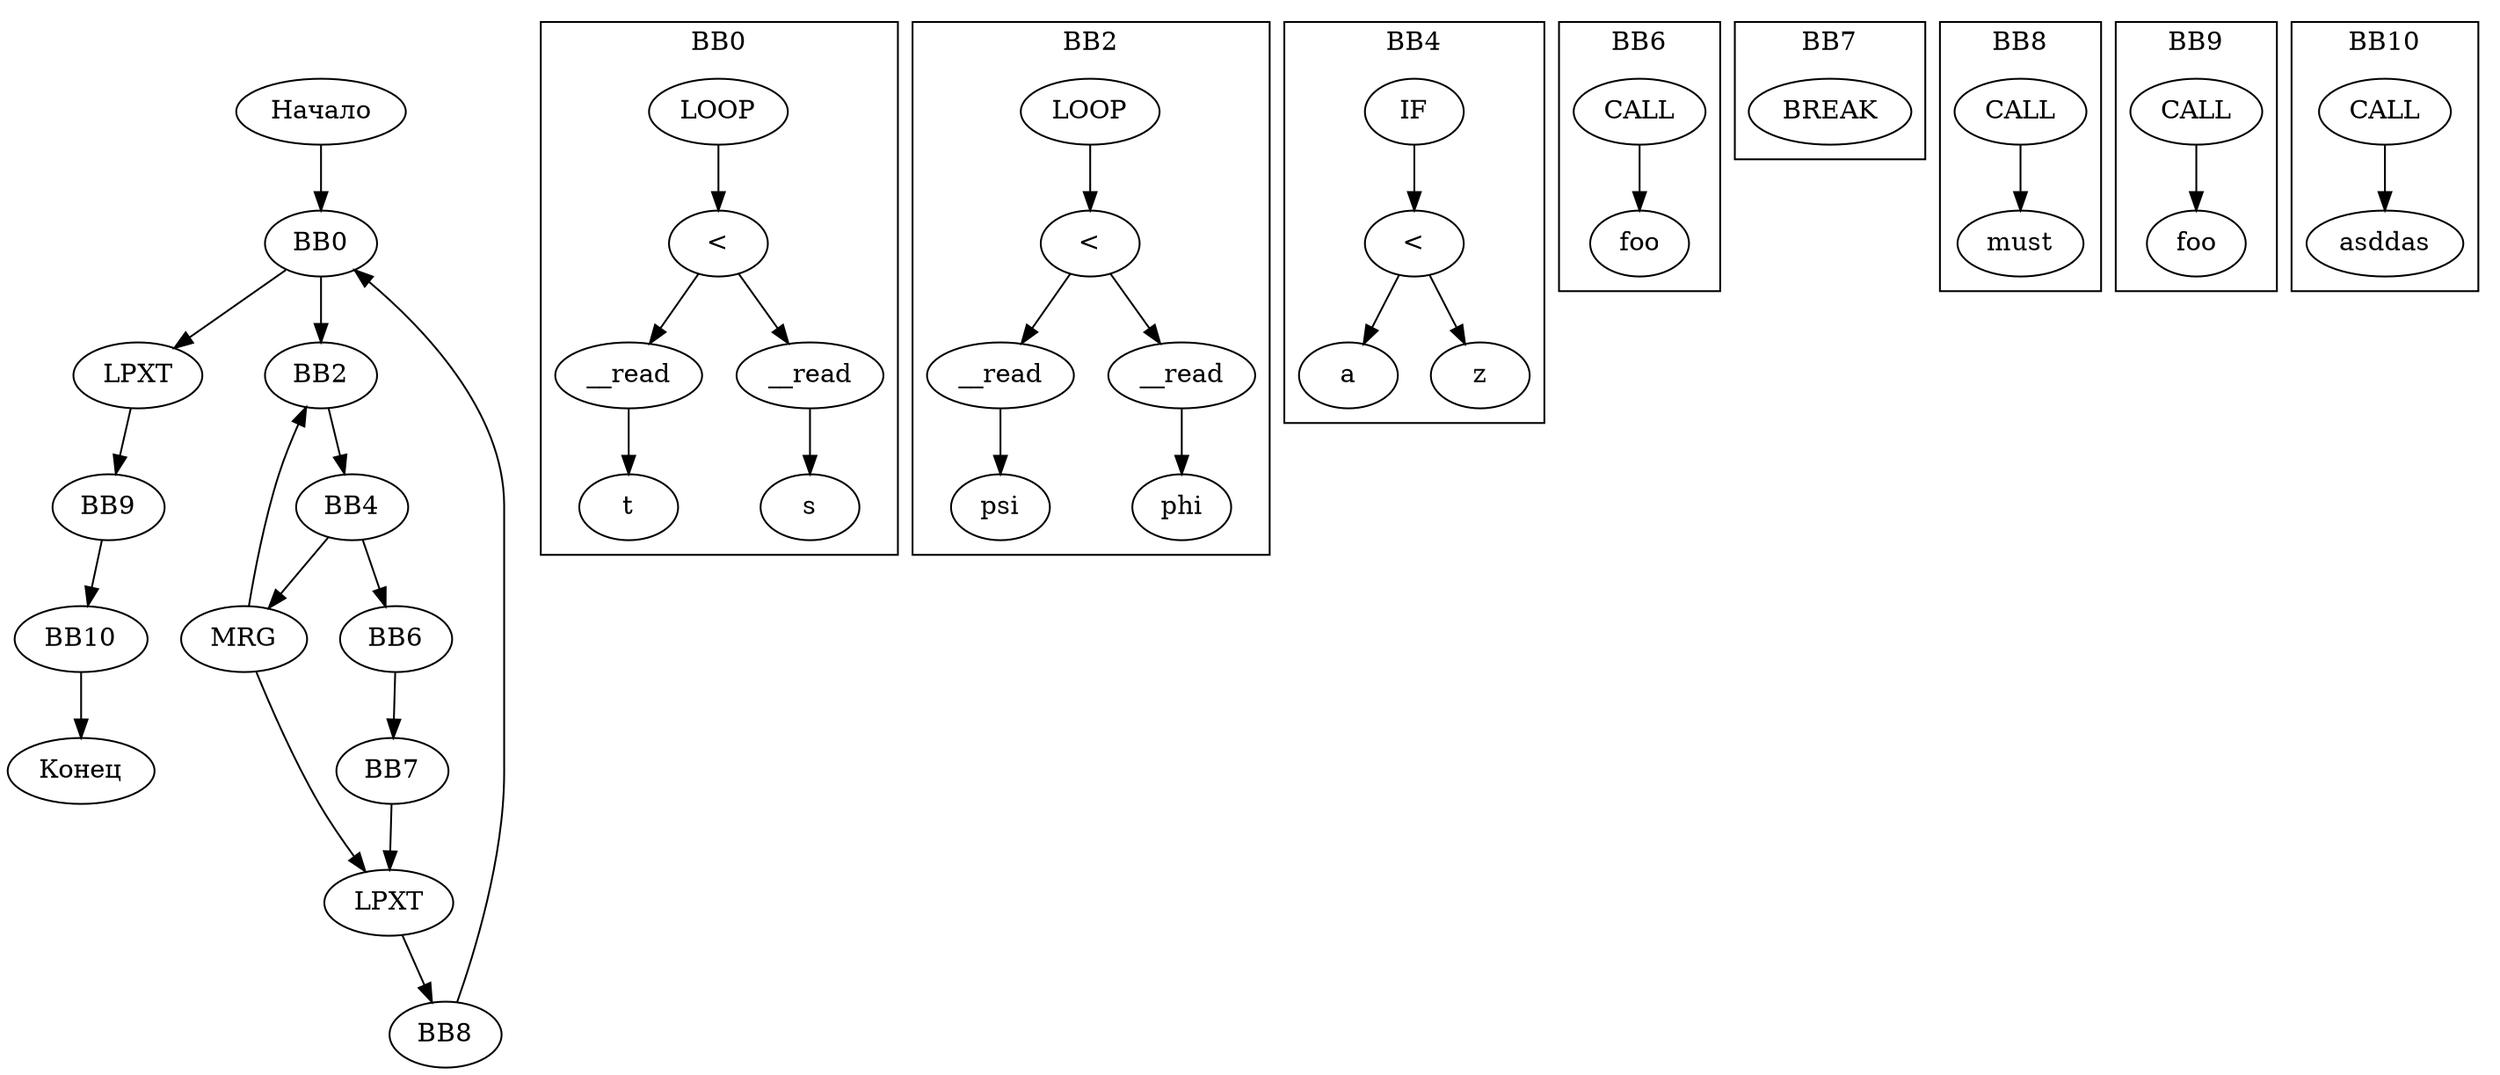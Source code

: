 digraph G {
    rankdir=TB;
    start [label="Начало"];
    end [label="Конец"];
    node0 [label="BB0"];
    node1 [label="LPXT"];
    node2 [label="BB2"];
    node3 [label="LPXT"];
    node4 [label="BB4"];
    node5 [label="MRG"];
    node6 [label="BB6"];
    node7 [label="BB7"];
    node8 [label="BB8"];
    node9 [label="BB9"];
    node10 [label="BB10"];
    node0 -> node2;
    node0 -> node1;
    node1 -> node9;
    node2 -> node4;
    node3 -> node8;
    node4 -> node5;
    node4 -> node6;
    node5 -> node2;
    node5 -> node3;
    node6 -> node7;
    node7 -> node3;
    node8 -> node0;
    node9 -> node10;
    start -> node0;
    node10 -> end;
subgraph cluster_0 {
    label="BB0";
    cluster_0_node175875400 [label="LOOP"];
    cluster_0_node175848568 [label="<"];
    cluster_0_node22671372 [label="__read"];
    cluster_0_node175848880 [label="t"];
    cluster_0_node3962925415 [label="__read"];
    cluster_0_node175849504 [label="s"];
    cluster_0_node175875400 -> cluster_0_node175848568;
    cluster_0_node175848568 -> cluster_0_node22671372;
    cluster_0_node22671372 -> cluster_0_node175848880;
    cluster_0_node175848568 -> cluster_0_node3962925415;
    cluster_0_node3962925415 -> cluster_0_node175849504;
}
subgraph cluster_2 {
    label="BB2";
    cluster_2_node175872592 [label="LOOP"];
    cluster_2_node175850440 [label="<"];
    cluster_2_node2220867745 [label="__read"];
    cluster_2_node175850752 [label="psi"];
    cluster_2_node4118895402 [label="__read"];
    cluster_2_node175851376 [label="phi"];
    cluster_2_node175872592 -> cluster_2_node175850440;
    cluster_2_node175850440 -> cluster_2_node2220867745;
    cluster_2_node2220867745 -> cluster_2_node175850752;
    cluster_2_node175850440 -> cluster_2_node4118895402;
    cluster_2_node4118895402 -> cluster_2_node175851376;
}
subgraph cluster_4 {
    label="BB4";
    cluster_4_node175869472 [label="IF"];
    cluster_4_node175852312 [label="<"];
    cluster_4_node175852624 [label="a"];
    cluster_4_node175853248 [label="z"];
    cluster_4_node175869472 -> cluster_4_node175852312;
    cluster_4_node175852312 -> cluster_4_node175852624;
    cluster_4_node175852312 -> cluster_4_node175853248;
}
subgraph cluster_6 {
    label="BB6";
    cluster_6_node175867600 [label="CALL"];
    cluster_6_node175867288 [label="foo"];
    cluster_6_node175867600 -> cluster_6_node175867288;
}
subgraph cluster_7 {
    label="BB7";
    cluster_7_node175868224 [label="BREAK"];
}
subgraph cluster_8 {
    label="BB8";
    cluster_8_node175876648 [label="CALL"];
    cluster_8_node175876336 [label="must"];
    cluster_8_node175876648 -> cluster_8_node175876336;
}
subgraph cluster_9 {
    label="BB9";
    cluster_9_node175879456 [label="CALL"];
    cluster_9_node175879144 [label="foo"];
    cluster_9_node175879456 -> cluster_9_node175879144;
}
subgraph cluster_10 {
    label="BB10";
    cluster_10_node175882264 [label="CALL"];
    cluster_10_node175881952 [label="asddas"];
    cluster_10_node175882264 -> cluster_10_node175881952;
}
}
